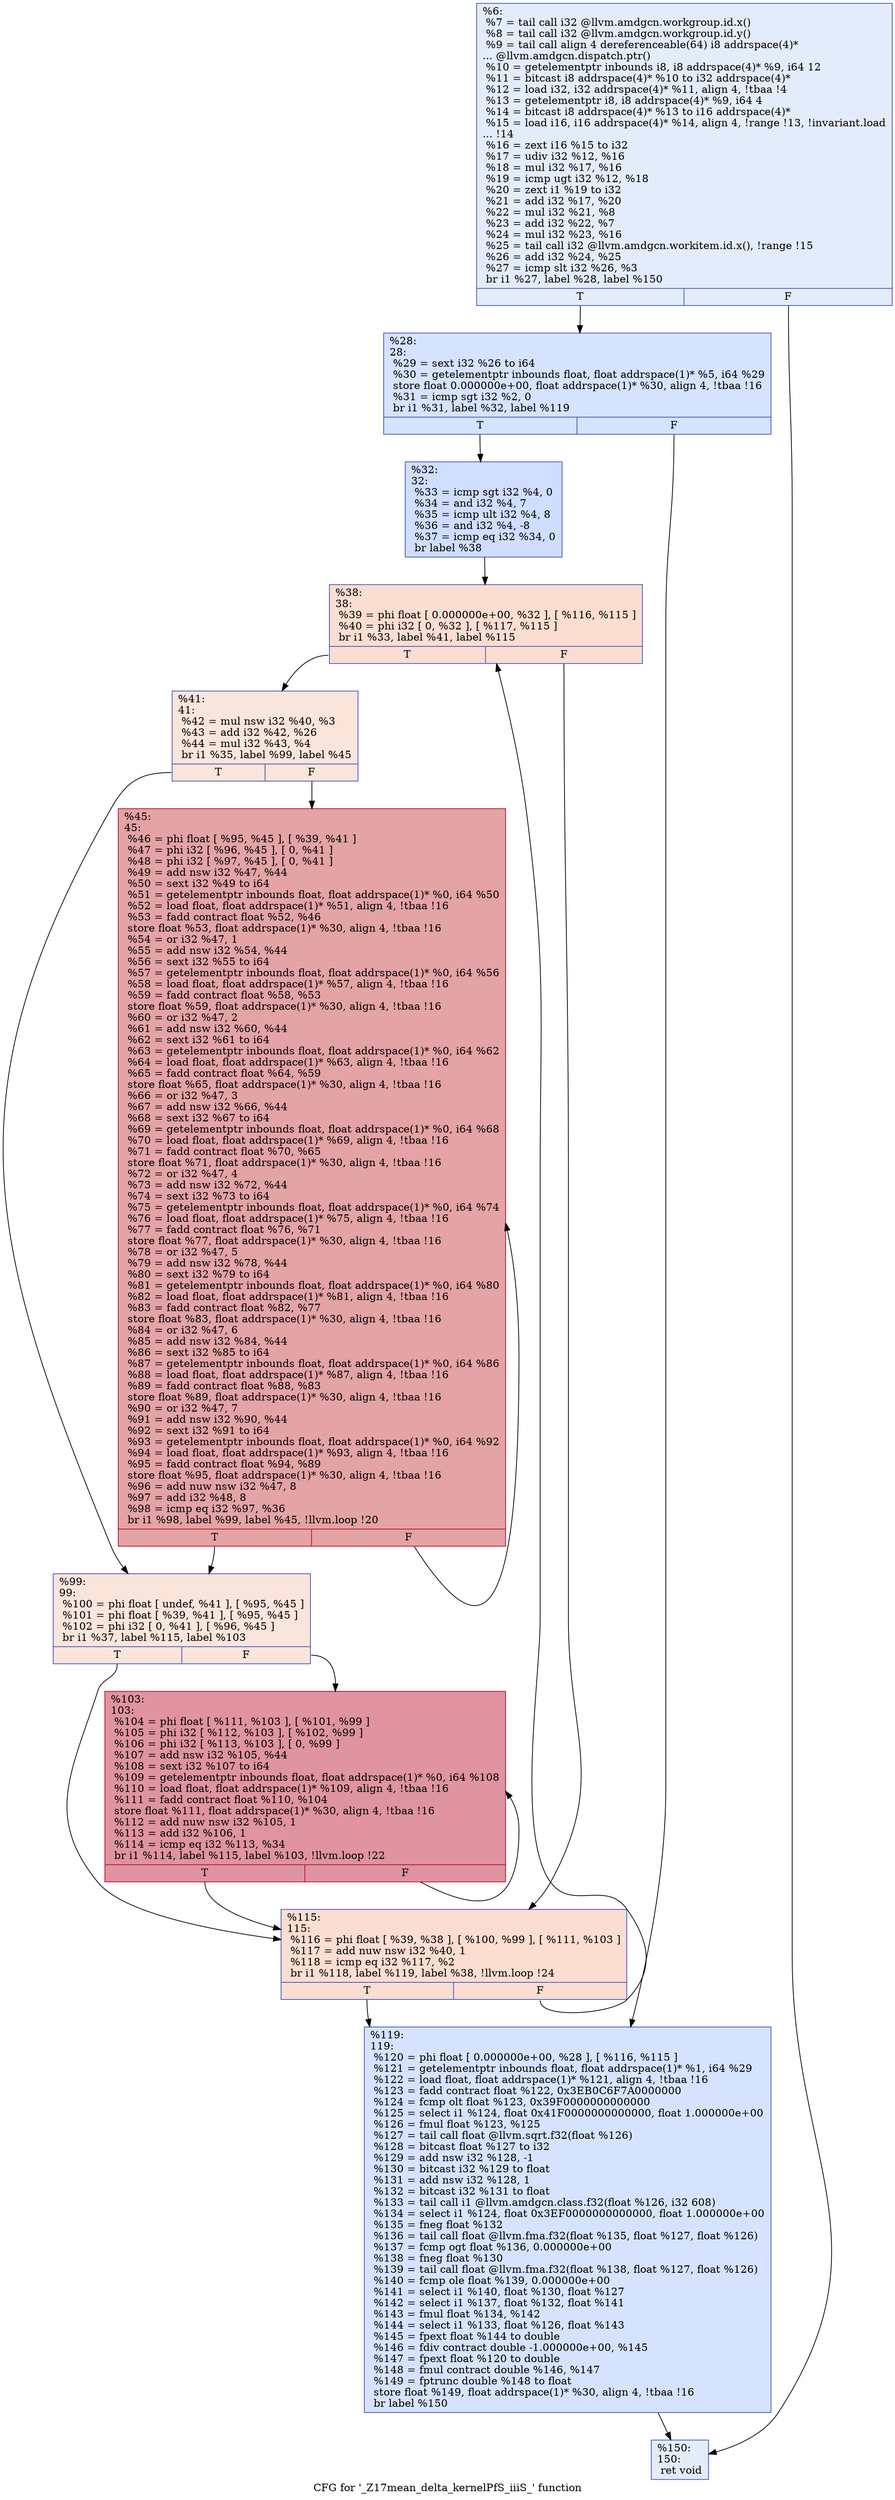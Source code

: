 digraph "CFG for '_Z17mean_delta_kernelPfS_iiiS_' function" {
	label="CFG for '_Z17mean_delta_kernelPfS_iiiS_' function";

	Node0x56d6f10 [shape=record,color="#3d50c3ff", style=filled, fillcolor="#bfd3f670",label="{%6:\l  %7 = tail call i32 @llvm.amdgcn.workgroup.id.x()\l  %8 = tail call i32 @llvm.amdgcn.workgroup.id.y()\l  %9 = tail call align 4 dereferenceable(64) i8 addrspace(4)*\l... @llvm.amdgcn.dispatch.ptr()\l  %10 = getelementptr inbounds i8, i8 addrspace(4)* %9, i64 12\l  %11 = bitcast i8 addrspace(4)* %10 to i32 addrspace(4)*\l  %12 = load i32, i32 addrspace(4)* %11, align 4, !tbaa !4\l  %13 = getelementptr i8, i8 addrspace(4)* %9, i64 4\l  %14 = bitcast i8 addrspace(4)* %13 to i16 addrspace(4)*\l  %15 = load i16, i16 addrspace(4)* %14, align 4, !range !13, !invariant.load\l... !14\l  %16 = zext i16 %15 to i32\l  %17 = udiv i32 %12, %16\l  %18 = mul i32 %17, %16\l  %19 = icmp ugt i32 %12, %18\l  %20 = zext i1 %19 to i32\l  %21 = add i32 %17, %20\l  %22 = mul i32 %21, %8\l  %23 = add i32 %22, %7\l  %24 = mul i32 %23, %16\l  %25 = tail call i32 @llvm.amdgcn.workitem.id.x(), !range !15\l  %26 = add i32 %24, %25\l  %27 = icmp slt i32 %26, %3\l  br i1 %27, label %28, label %150\l|{<s0>T|<s1>F}}"];
	Node0x56d6f10:s0 -> Node0x56d9720;
	Node0x56d6f10:s1 -> Node0x56d97b0;
	Node0x56d9720 [shape=record,color="#3d50c3ff", style=filled, fillcolor="#a1c0ff70",label="{%28:\l28:                                               \l  %29 = sext i32 %26 to i64\l  %30 = getelementptr inbounds float, float addrspace(1)* %5, i64 %29\l  store float 0.000000e+00, float addrspace(1)* %30, align 4, !tbaa !16\l  %31 = icmp sgt i32 %2, 0\l  br i1 %31, label %32, label %119\l|{<s0>T|<s1>F}}"];
	Node0x56d9720:s0 -> Node0x56da670;
	Node0x56d9720:s1 -> Node0x56da700;
	Node0x56da670 [shape=record,color="#3d50c3ff", style=filled, fillcolor="#93b5fe70",label="{%32:\l32:                                               \l  %33 = icmp sgt i32 %4, 0\l  %34 = and i32 %4, 7\l  %35 = icmp ult i32 %4, 8\l  %36 = and i32 %4, -8\l  %37 = icmp eq i32 %34, 0\l  br label %38\l}"];
	Node0x56da670 -> Node0x56dacc0;
	Node0x56dacc0 [shape=record,color="#3d50c3ff", style=filled, fillcolor="#f7b39670",label="{%38:\l38:                                               \l  %39 = phi float [ 0.000000e+00, %32 ], [ %116, %115 ]\l  %40 = phi i32 [ 0, %32 ], [ %117, %115 ]\l  br i1 %33, label %41, label %115\l|{<s0>T|<s1>F}}"];
	Node0x56dacc0:s0 -> Node0x56db010;
	Node0x56dacc0:s1 -> Node0x56dadb0;
	Node0x56db010 [shape=record,color="#3d50c3ff", style=filled, fillcolor="#f4c5ad70",label="{%41:\l41:                                               \l  %42 = mul nsw i32 %40, %3\l  %43 = add i32 %42, %26\l  %44 = mul i32 %43, %4\l  br i1 %35, label %99, label %45\l|{<s0>T|<s1>F}}"];
	Node0x56db010:s0 -> Node0x56db300;
	Node0x56db010:s1 -> Node0x56db350;
	Node0x56db350 [shape=record,color="#b70d28ff", style=filled, fillcolor="#c32e3170",label="{%45:\l45:                                               \l  %46 = phi float [ %95, %45 ], [ %39, %41 ]\l  %47 = phi i32 [ %96, %45 ], [ 0, %41 ]\l  %48 = phi i32 [ %97, %45 ], [ 0, %41 ]\l  %49 = add nsw i32 %47, %44\l  %50 = sext i32 %49 to i64\l  %51 = getelementptr inbounds float, float addrspace(1)* %0, i64 %50\l  %52 = load float, float addrspace(1)* %51, align 4, !tbaa !16\l  %53 = fadd contract float %52, %46\l  store float %53, float addrspace(1)* %30, align 4, !tbaa !16\l  %54 = or i32 %47, 1\l  %55 = add nsw i32 %54, %44\l  %56 = sext i32 %55 to i64\l  %57 = getelementptr inbounds float, float addrspace(1)* %0, i64 %56\l  %58 = load float, float addrspace(1)* %57, align 4, !tbaa !16\l  %59 = fadd contract float %58, %53\l  store float %59, float addrspace(1)* %30, align 4, !tbaa !16\l  %60 = or i32 %47, 2\l  %61 = add nsw i32 %60, %44\l  %62 = sext i32 %61 to i64\l  %63 = getelementptr inbounds float, float addrspace(1)* %0, i64 %62\l  %64 = load float, float addrspace(1)* %63, align 4, !tbaa !16\l  %65 = fadd contract float %64, %59\l  store float %65, float addrspace(1)* %30, align 4, !tbaa !16\l  %66 = or i32 %47, 3\l  %67 = add nsw i32 %66, %44\l  %68 = sext i32 %67 to i64\l  %69 = getelementptr inbounds float, float addrspace(1)* %0, i64 %68\l  %70 = load float, float addrspace(1)* %69, align 4, !tbaa !16\l  %71 = fadd contract float %70, %65\l  store float %71, float addrspace(1)* %30, align 4, !tbaa !16\l  %72 = or i32 %47, 4\l  %73 = add nsw i32 %72, %44\l  %74 = sext i32 %73 to i64\l  %75 = getelementptr inbounds float, float addrspace(1)* %0, i64 %74\l  %76 = load float, float addrspace(1)* %75, align 4, !tbaa !16\l  %77 = fadd contract float %76, %71\l  store float %77, float addrspace(1)* %30, align 4, !tbaa !16\l  %78 = or i32 %47, 5\l  %79 = add nsw i32 %78, %44\l  %80 = sext i32 %79 to i64\l  %81 = getelementptr inbounds float, float addrspace(1)* %0, i64 %80\l  %82 = load float, float addrspace(1)* %81, align 4, !tbaa !16\l  %83 = fadd contract float %82, %77\l  store float %83, float addrspace(1)* %30, align 4, !tbaa !16\l  %84 = or i32 %47, 6\l  %85 = add nsw i32 %84, %44\l  %86 = sext i32 %85 to i64\l  %87 = getelementptr inbounds float, float addrspace(1)* %0, i64 %86\l  %88 = load float, float addrspace(1)* %87, align 4, !tbaa !16\l  %89 = fadd contract float %88, %83\l  store float %89, float addrspace(1)* %30, align 4, !tbaa !16\l  %90 = or i32 %47, 7\l  %91 = add nsw i32 %90, %44\l  %92 = sext i32 %91 to i64\l  %93 = getelementptr inbounds float, float addrspace(1)* %0, i64 %92\l  %94 = load float, float addrspace(1)* %93, align 4, !tbaa !16\l  %95 = fadd contract float %94, %89\l  store float %95, float addrspace(1)* %30, align 4, !tbaa !16\l  %96 = add nuw nsw i32 %47, 8\l  %97 = add i32 %48, 8\l  %98 = icmp eq i32 %97, %36\l  br i1 %98, label %99, label %45, !llvm.loop !20\l|{<s0>T|<s1>F}}"];
	Node0x56db350:s0 -> Node0x56db300;
	Node0x56db350:s1 -> Node0x56db350;
	Node0x56db300 [shape=record,color="#3d50c3ff", style=filled, fillcolor="#f4c5ad70",label="{%99:\l99:                                               \l  %100 = phi float [ undef, %41 ], [ %95, %45 ]\l  %101 = phi float [ %39, %41 ], [ %95, %45 ]\l  %102 = phi i32 [ 0, %41 ], [ %96, %45 ]\l  br i1 %37, label %115, label %103\l|{<s0>T|<s1>F}}"];
	Node0x56db300:s0 -> Node0x56dadb0;
	Node0x56db300:s1 -> Node0x56de780;
	Node0x56de780 [shape=record,color="#b70d28ff", style=filled, fillcolor="#b70d2870",label="{%103:\l103:                                              \l  %104 = phi float [ %111, %103 ], [ %101, %99 ]\l  %105 = phi i32 [ %112, %103 ], [ %102, %99 ]\l  %106 = phi i32 [ %113, %103 ], [ 0, %99 ]\l  %107 = add nsw i32 %105, %44\l  %108 = sext i32 %107 to i64\l  %109 = getelementptr inbounds float, float addrspace(1)* %0, i64 %108\l  %110 = load float, float addrspace(1)* %109, align 4, !tbaa !16\l  %111 = fadd contract float %110, %104\l  store float %111, float addrspace(1)* %30, align 4, !tbaa !16\l  %112 = add nuw nsw i32 %105, 1\l  %113 = add i32 %106, 1\l  %114 = icmp eq i32 %113, %34\l  br i1 %114, label %115, label %103, !llvm.loop !22\l|{<s0>T|<s1>F}}"];
	Node0x56de780:s0 -> Node0x56dadb0;
	Node0x56de780:s1 -> Node0x56de780;
	Node0x56dadb0 [shape=record,color="#3d50c3ff", style=filled, fillcolor="#f7b39670",label="{%115:\l115:                                              \l  %116 = phi float [ %39, %38 ], [ %100, %99 ], [ %111, %103 ]\l  %117 = add nuw nsw i32 %40, 1\l  %118 = icmp eq i32 %117, %2\l  br i1 %118, label %119, label %38, !llvm.loop !24\l|{<s0>T|<s1>F}}"];
	Node0x56dadb0:s0 -> Node0x56da700;
	Node0x56dadb0:s1 -> Node0x56dacc0;
	Node0x56da700 [shape=record,color="#3d50c3ff", style=filled, fillcolor="#a1c0ff70",label="{%119:\l119:                                              \l  %120 = phi float [ 0.000000e+00, %28 ], [ %116, %115 ]\l  %121 = getelementptr inbounds float, float addrspace(1)* %1, i64 %29\l  %122 = load float, float addrspace(1)* %121, align 4, !tbaa !16\l  %123 = fadd contract float %122, 0x3EB0C6F7A0000000\l  %124 = fcmp olt float %123, 0x39F0000000000000\l  %125 = select i1 %124, float 0x41F0000000000000, float 1.000000e+00\l  %126 = fmul float %123, %125\l  %127 = tail call float @llvm.sqrt.f32(float %126)\l  %128 = bitcast float %127 to i32\l  %129 = add nsw i32 %128, -1\l  %130 = bitcast i32 %129 to float\l  %131 = add nsw i32 %128, 1\l  %132 = bitcast i32 %131 to float\l  %133 = tail call i1 @llvm.amdgcn.class.f32(float %126, i32 608)\l  %134 = select i1 %124, float 0x3EF0000000000000, float 1.000000e+00\l  %135 = fneg float %132\l  %136 = tail call float @llvm.fma.f32(float %135, float %127, float %126)\l  %137 = fcmp ogt float %136, 0.000000e+00\l  %138 = fneg float %130\l  %139 = tail call float @llvm.fma.f32(float %138, float %127, float %126)\l  %140 = fcmp ole float %139, 0.000000e+00\l  %141 = select i1 %140, float %130, float %127\l  %142 = select i1 %137, float %132, float %141\l  %143 = fmul float %134, %142\l  %144 = select i1 %133, float %126, float %143\l  %145 = fpext float %144 to double\l  %146 = fdiv contract double -1.000000e+00, %145\l  %147 = fpext float %120 to double\l  %148 = fmul contract double %146, %147\l  %149 = fptrunc double %148 to float\l  store float %149, float addrspace(1)* %30, align 4, !tbaa !16\l  br label %150\l}"];
	Node0x56da700 -> Node0x56d97b0;
	Node0x56d97b0 [shape=record,color="#3d50c3ff", style=filled, fillcolor="#bfd3f670",label="{%150:\l150:                                              \l  ret void\l}"];
}
